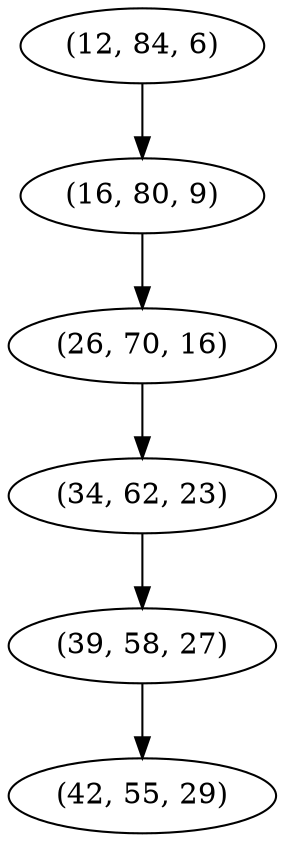 digraph tree {
    "(12, 84, 6)";
    "(16, 80, 9)";
    "(26, 70, 16)";
    "(34, 62, 23)";
    "(39, 58, 27)";
    "(42, 55, 29)";
    "(12, 84, 6)" -> "(16, 80, 9)";
    "(16, 80, 9)" -> "(26, 70, 16)";
    "(26, 70, 16)" -> "(34, 62, 23)";
    "(34, 62, 23)" -> "(39, 58, 27)";
    "(39, 58, 27)" -> "(42, 55, 29)";
}
